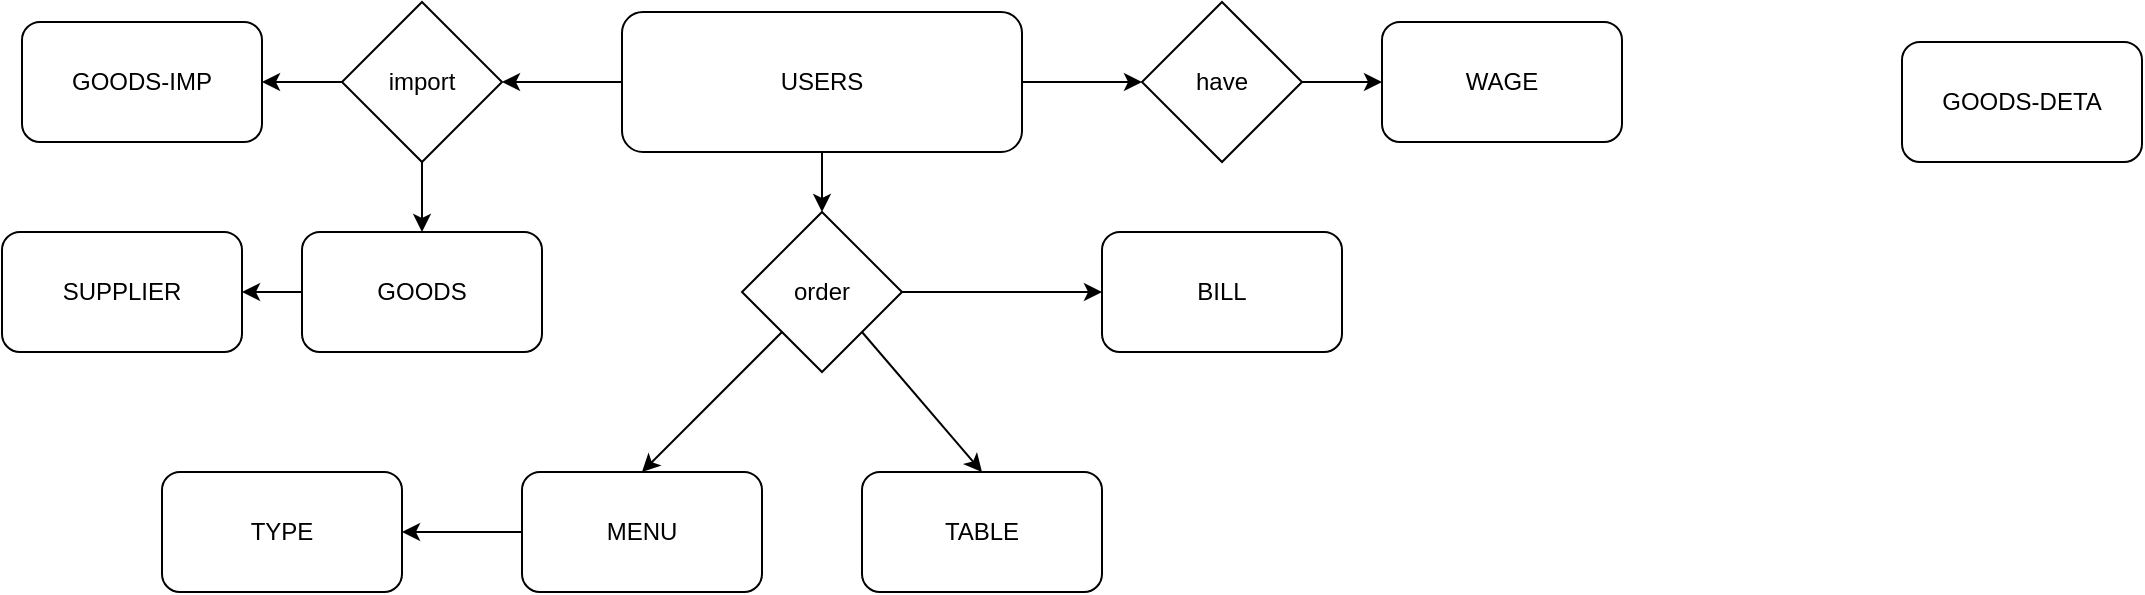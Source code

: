 <mxfile version="22.1.3" type="github">
  <diagram name="Page-1" id="8ce9d11a-91a2-4d17-14d8-a56ed91bf033">
    <mxGraphModel dx="925" dy="505" grid="1" gridSize="10" guides="1" tooltips="1" connect="1" arrows="1" fold="1" page="1" pageScale="1" pageWidth="1100" pageHeight="850" background="none" math="0" shadow="0">
      <root>
        <mxCell id="0" />
        <mxCell id="1" parent="0" />
        <mxCell id="kL4u_uZfzWh60jdp4ADe-1" value="USERS" style="rounded=1;whiteSpace=wrap;html=1;" vertex="1" parent="1">
          <mxGeometry x="400" y="100" width="200" height="70" as="geometry" />
        </mxCell>
        <mxCell id="kL4u_uZfzWh60jdp4ADe-2" value="GOODS" style="rounded=1;whiteSpace=wrap;html=1;" vertex="1" parent="1">
          <mxGeometry x="240" y="210" width="120" height="60" as="geometry" />
        </mxCell>
        <mxCell id="kL4u_uZfzWh60jdp4ADe-3" value="SUPPLIER" style="rounded=1;whiteSpace=wrap;html=1;" vertex="1" parent="1">
          <mxGeometry x="90" y="210" width="120" height="60" as="geometry" />
        </mxCell>
        <mxCell id="kL4u_uZfzWh60jdp4ADe-4" value="order" style="rhombus;whiteSpace=wrap;html=1;" vertex="1" parent="1">
          <mxGeometry x="460" y="200" width="80" height="80" as="geometry" />
        </mxCell>
        <mxCell id="kL4u_uZfzWh60jdp4ADe-5" value="have" style="rhombus;whiteSpace=wrap;html=1;" vertex="1" parent="1">
          <mxGeometry x="660" y="95" width="80" height="80" as="geometry" />
        </mxCell>
        <mxCell id="kL4u_uZfzWh60jdp4ADe-6" value="TYPE" style="rounded=1;whiteSpace=wrap;html=1;" vertex="1" parent="1">
          <mxGeometry x="170" y="330" width="120" height="60" as="geometry" />
        </mxCell>
        <mxCell id="kL4u_uZfzWh60jdp4ADe-7" value="MENU" style="rounded=1;whiteSpace=wrap;html=1;" vertex="1" parent="1">
          <mxGeometry x="350" y="330" width="120" height="60" as="geometry" />
        </mxCell>
        <mxCell id="kL4u_uZfzWh60jdp4ADe-8" value="BILL" style="rounded=1;whiteSpace=wrap;html=1;" vertex="1" parent="1">
          <mxGeometry x="640" y="210" width="120" height="60" as="geometry" />
        </mxCell>
        <mxCell id="kL4u_uZfzWh60jdp4ADe-9" value="import" style="rhombus;whiteSpace=wrap;html=1;" vertex="1" parent="1">
          <mxGeometry x="260" y="95" width="80" height="80" as="geometry" />
        </mxCell>
        <mxCell id="kL4u_uZfzWh60jdp4ADe-10" value="TABLE" style="rounded=1;whiteSpace=wrap;html=1;" vertex="1" parent="1">
          <mxGeometry x="520" y="330" width="120" height="60" as="geometry" />
        </mxCell>
        <mxCell id="kL4u_uZfzWh60jdp4ADe-11" value="WAGE" style="rounded=1;whiteSpace=wrap;html=1;" vertex="1" parent="1">
          <mxGeometry x="780" y="105" width="120" height="60" as="geometry" />
        </mxCell>
        <mxCell id="kL4u_uZfzWh60jdp4ADe-12" value="GOODS-IMP" style="rounded=1;whiteSpace=wrap;html=1;" vertex="1" parent="1">
          <mxGeometry x="100" y="105" width="120" height="60" as="geometry" />
        </mxCell>
        <mxCell id="kL4u_uZfzWh60jdp4ADe-13" value="GOODS-DETA" style="rounded=1;whiteSpace=wrap;html=1;" vertex="1" parent="1">
          <mxGeometry x="1040" y="115" width="120" height="60" as="geometry" />
        </mxCell>
        <mxCell id="kL4u_uZfzWh60jdp4ADe-15" value="" style="endArrow=classic;html=1;rounded=0;entryX=1;entryY=0.5;entryDx=0;entryDy=0;exitX=0;exitY=0.5;exitDx=0;exitDy=0;" edge="1" parent="1" source="kL4u_uZfzWh60jdp4ADe-1" target="kL4u_uZfzWh60jdp4ADe-9">
          <mxGeometry width="50" height="50" relative="1" as="geometry">
            <mxPoint x="500" y="360" as="sourcePoint" />
            <mxPoint x="550" y="310" as="targetPoint" />
          </mxGeometry>
        </mxCell>
        <mxCell id="kL4u_uZfzWh60jdp4ADe-16" value="" style="endArrow=classic;html=1;rounded=0;entryX=0.5;entryY=0;entryDx=0;entryDy=0;exitX=0;exitY=1;exitDx=0;exitDy=0;" edge="1" parent="1" source="kL4u_uZfzWh60jdp4ADe-4" target="kL4u_uZfzWh60jdp4ADe-7">
          <mxGeometry width="50" height="50" relative="1" as="geometry">
            <mxPoint x="420" y="310" as="sourcePoint" />
            <mxPoint x="470" y="260" as="targetPoint" />
          </mxGeometry>
        </mxCell>
        <mxCell id="kL4u_uZfzWh60jdp4ADe-17" value="" style="endArrow=classic;html=1;rounded=0;exitX=1;exitY=0.5;exitDx=0;exitDy=0;entryX=0;entryY=0.5;entryDx=0;entryDy=0;" edge="1" parent="1" source="kL4u_uZfzWh60jdp4ADe-4" target="kL4u_uZfzWh60jdp4ADe-8">
          <mxGeometry width="50" height="50" relative="1" as="geometry">
            <mxPoint x="540" y="250" as="sourcePoint" />
            <mxPoint x="590" y="200" as="targetPoint" />
          </mxGeometry>
        </mxCell>
        <mxCell id="kL4u_uZfzWh60jdp4ADe-18" value="" style="endArrow=classic;html=1;rounded=0;exitX=1;exitY=0.5;exitDx=0;exitDy=0;entryX=0;entryY=0.5;entryDx=0;entryDy=0;" edge="1" parent="1" source="kL4u_uZfzWh60jdp4ADe-5" target="kL4u_uZfzWh60jdp4ADe-11">
          <mxGeometry width="50" height="50" relative="1" as="geometry">
            <mxPoint x="730" y="160" as="sourcePoint" />
            <mxPoint x="780" y="110" as="targetPoint" />
          </mxGeometry>
        </mxCell>
        <mxCell id="kL4u_uZfzWh60jdp4ADe-19" value="" style="endArrow=classic;html=1;rounded=0;exitX=1;exitY=0.5;exitDx=0;exitDy=0;entryX=0;entryY=0.5;entryDx=0;entryDy=0;" edge="1" parent="1" source="kL4u_uZfzWh60jdp4ADe-1" target="kL4u_uZfzWh60jdp4ADe-5">
          <mxGeometry width="50" height="50" relative="1" as="geometry">
            <mxPoint x="600" y="160" as="sourcePoint" />
            <mxPoint x="650" y="110" as="targetPoint" />
          </mxGeometry>
        </mxCell>
        <mxCell id="kL4u_uZfzWh60jdp4ADe-20" value="" style="endArrow=classic;html=1;rounded=0;exitX=0.5;exitY=1;exitDx=0;exitDy=0;entryX=0.5;entryY=0;entryDx=0;entryDy=0;" edge="1" parent="1" source="kL4u_uZfzWh60jdp4ADe-1" target="kL4u_uZfzWh60jdp4ADe-4">
          <mxGeometry width="50" height="50" relative="1" as="geometry">
            <mxPoint x="450" y="230" as="sourcePoint" />
            <mxPoint x="500" y="180" as="targetPoint" />
          </mxGeometry>
        </mxCell>
        <mxCell id="kL4u_uZfzWh60jdp4ADe-21" value="" style="endArrow=classic;html=1;rounded=0;exitX=0;exitY=0.5;exitDx=0;exitDy=0;entryX=1;entryY=0.5;entryDx=0;entryDy=0;" edge="1" parent="1" source="kL4u_uZfzWh60jdp4ADe-9" target="kL4u_uZfzWh60jdp4ADe-12">
          <mxGeometry width="50" height="50" relative="1" as="geometry">
            <mxPoint x="230" y="170" as="sourcePoint" />
            <mxPoint x="250" y="105" as="targetPoint" />
          </mxGeometry>
        </mxCell>
        <mxCell id="kL4u_uZfzWh60jdp4ADe-22" value="" style="endArrow=classic;html=1;rounded=0;exitX=0;exitY=0.5;exitDx=0;exitDy=0;entryX=1;entryY=0.5;entryDx=0;entryDy=0;" edge="1" parent="1" source="kL4u_uZfzWh60jdp4ADe-2" target="kL4u_uZfzWh60jdp4ADe-3">
          <mxGeometry width="50" height="50" relative="1" as="geometry">
            <mxPoint x="160" y="215" as="sourcePoint" />
            <mxPoint x="210" y="165" as="targetPoint" />
          </mxGeometry>
        </mxCell>
        <mxCell id="kL4u_uZfzWh60jdp4ADe-23" value="" style="endArrow=classic;html=1;rounded=0;exitX=0.5;exitY=1;exitDx=0;exitDy=0;entryX=0.5;entryY=0;entryDx=0;entryDy=0;" edge="1" parent="1" source="kL4u_uZfzWh60jdp4ADe-9" target="kL4u_uZfzWh60jdp4ADe-2">
          <mxGeometry width="50" height="50" relative="1" as="geometry">
            <mxPoint x="310" y="180" as="sourcePoint" />
            <mxPoint x="360" y="130" as="targetPoint" />
          </mxGeometry>
        </mxCell>
        <mxCell id="kL4u_uZfzWh60jdp4ADe-24" value="" style="endArrow=classic;html=1;rounded=0;exitX=1;exitY=1;exitDx=0;exitDy=0;entryX=0.5;entryY=0;entryDx=0;entryDy=0;" edge="1" parent="1" source="kL4u_uZfzWh60jdp4ADe-4" target="kL4u_uZfzWh60jdp4ADe-10">
          <mxGeometry width="50" height="50" relative="1" as="geometry">
            <mxPoint x="540" y="310" as="sourcePoint" />
            <mxPoint x="590" y="260" as="targetPoint" />
          </mxGeometry>
        </mxCell>
        <mxCell id="kL4u_uZfzWh60jdp4ADe-25" value="" style="endArrow=classic;html=1;rounded=0;exitX=0;exitY=0.5;exitDx=0;exitDy=0;entryX=1;entryY=0.5;entryDx=0;entryDy=0;" edge="1" parent="1" source="kL4u_uZfzWh60jdp4ADe-7" target="kL4u_uZfzWh60jdp4ADe-6">
          <mxGeometry width="50" height="50" relative="1" as="geometry">
            <mxPoint x="500" y="360" as="sourcePoint" />
            <mxPoint x="550" y="310" as="targetPoint" />
          </mxGeometry>
        </mxCell>
      </root>
    </mxGraphModel>
  </diagram>
</mxfile>
